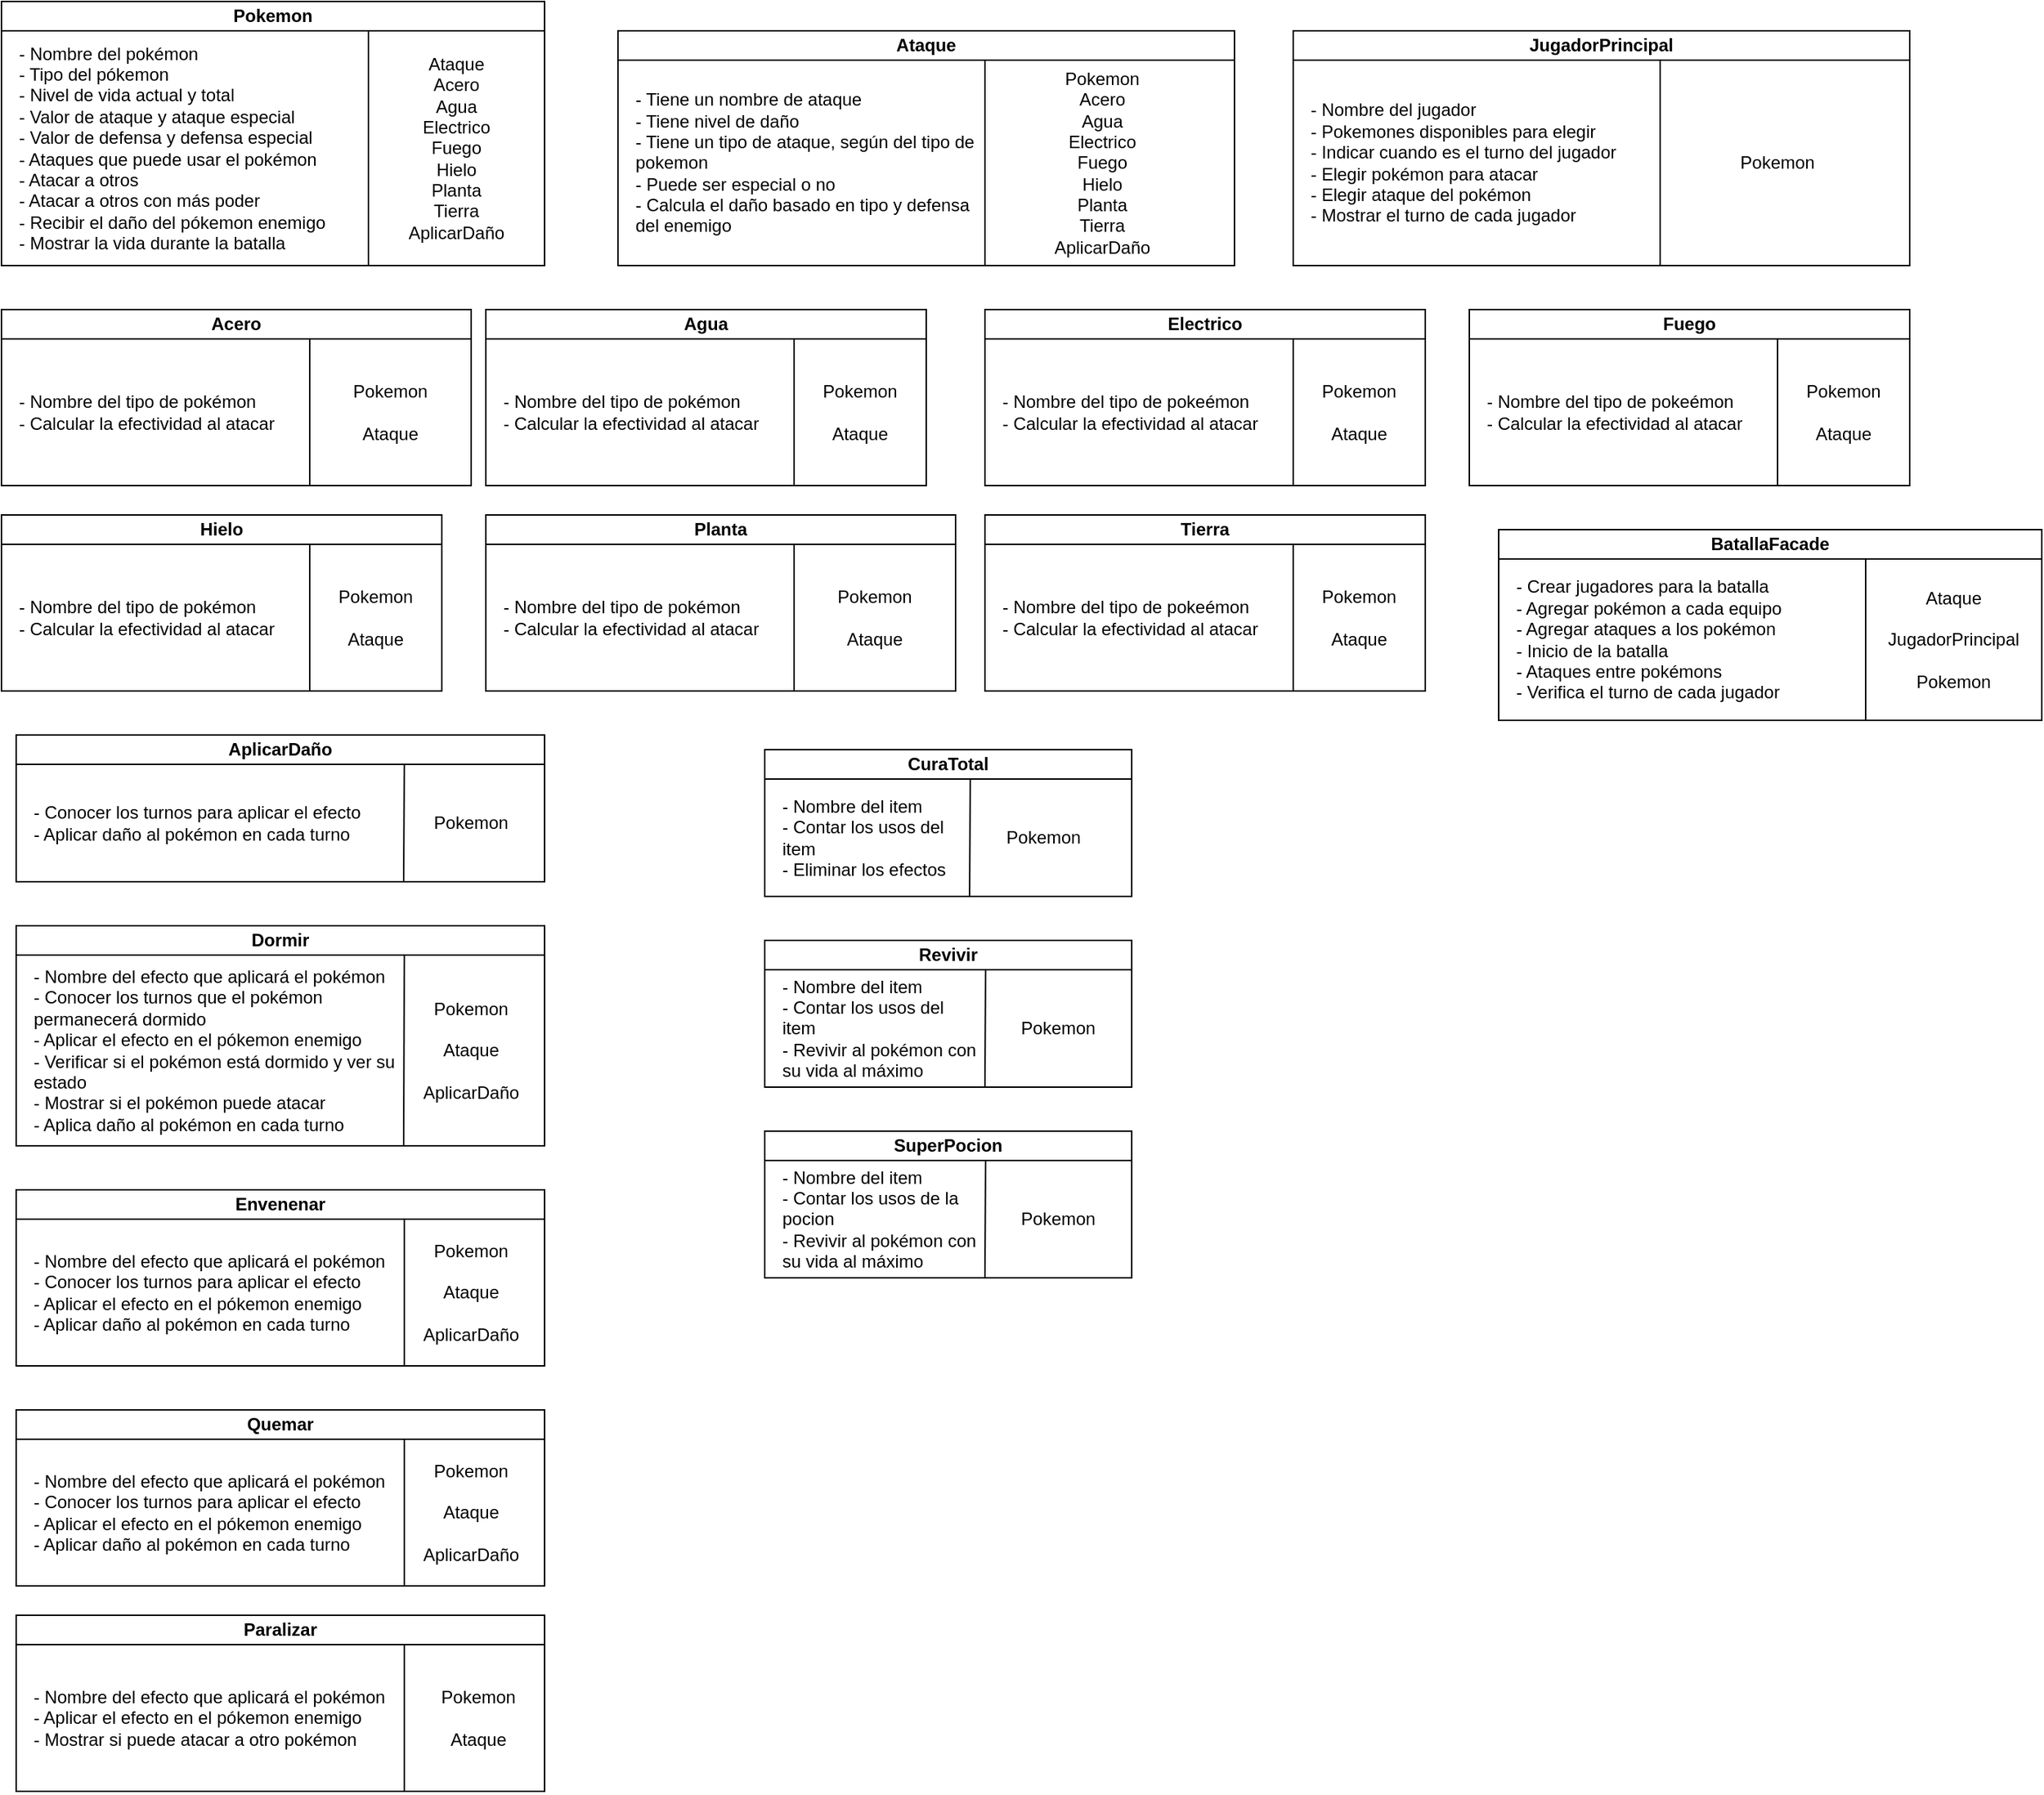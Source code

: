 <mxfile version="24.0.4" type="device">
  <diagram name="Página-1" id="uBa-ZxfVo51t8cMcVtil">
    <mxGraphModel dx="1720" dy="828" grid="1" gridSize="10" guides="1" tooltips="1" connect="1" arrows="1" fold="1" page="1" pageScale="1" pageWidth="827" pageHeight="1169" math="0" shadow="0">
      <root>
        <mxCell id="0" />
        <mxCell id="1" parent="0" />
        <mxCell id="x8lT5OQI2FOKMgvp1QR1-1" value="Ataque" style="swimlane;whiteSpace=wrap;html=1;startSize=20;" parent="1" vertex="1">
          <mxGeometry x="490" y="290" width="420" height="160" as="geometry" />
        </mxCell>
        <mxCell id="x8lT5OQI2FOKMgvp1QR1-2" value="- Tiene un nombre de ataque&lt;div&gt;- Tiene nivel de daño&lt;/div&gt;&lt;div&gt;- Tiene un tipo de ataque, según del tipo de pokemon&lt;/div&gt;&lt;div&gt;- Puede ser especial o no&lt;/div&gt;&lt;div&gt;- Calcula el daño basado en tipo y defensa del enemigo&lt;/div&gt;" style="text;html=1;align=left;verticalAlign=middle;whiteSpace=wrap;rounded=0;" parent="x8lT5OQI2FOKMgvp1QR1-1" vertex="1">
          <mxGeometry x="10" y="20" width="240" height="140" as="geometry" />
        </mxCell>
        <mxCell id="x8lT5OQI2FOKMgvp1QR1-3" value="" style="endArrow=none;html=1;rounded=0;exitX=1;exitY=1;exitDx=0;exitDy=0;" parent="x8lT5OQI2FOKMgvp1QR1-1" source="x8lT5OQI2FOKMgvp1QR1-2" edge="1">
          <mxGeometry width="50" height="50" relative="1" as="geometry">
            <mxPoint x="180" y="-140" as="sourcePoint" />
            <mxPoint x="250" y="20" as="targetPoint" />
          </mxGeometry>
        </mxCell>
        <mxCell id="x8lT5OQI2FOKMgvp1QR1-4" value="&lt;div&gt;&lt;span style=&quot;background-color: initial;&quot;&gt;Pokemon&lt;/span&gt;&lt;br&gt;&lt;/div&gt;&lt;div&gt;&lt;span style=&quot;background-color: initial;&quot;&gt;Acero&lt;/span&gt;&lt;/div&gt;&lt;div&gt;&lt;span style=&quot;background-color: initial;&quot;&gt;Agua&lt;/span&gt;&lt;/div&gt;&lt;div&gt;&lt;span style=&quot;background-color: initial;&quot;&gt;Electrico&lt;/span&gt;&lt;/div&gt;&lt;div&gt;&lt;span style=&quot;background-color: initial;&quot;&gt;Fuego&lt;/span&gt;&lt;/div&gt;&lt;div&gt;&lt;span style=&quot;background-color: initial;&quot;&gt;Hielo&lt;/span&gt;&lt;/div&gt;&lt;div&gt;&lt;span style=&quot;background-color: initial;&quot;&gt;Planta&lt;/span&gt;&lt;/div&gt;&lt;div&gt;&lt;span style=&quot;background-color: initial;&quot;&gt;Tierra&lt;/span&gt;&lt;/div&gt;&lt;div&gt;&lt;span style=&quot;background-color: initial;&quot;&gt;AplicarDaño&lt;/span&gt;&lt;/div&gt;" style="text;html=1;align=center;verticalAlign=middle;whiteSpace=wrap;rounded=0;" parent="x8lT5OQI2FOKMgvp1QR1-1" vertex="1">
          <mxGeometry x="300" y="75" width="60" height="30" as="geometry" />
        </mxCell>
        <mxCell id="n0_7weILmG-cv_jluciN-1" value="Pokemon" style="swimlane;whiteSpace=wrap;html=1;startSize=20;" parent="1" vertex="1">
          <mxGeometry x="70" y="270" width="370" height="180" as="geometry" />
        </mxCell>
        <mxCell id="n0_7weILmG-cv_jluciN-2" value="- Nombre del pokémon&lt;div&gt;&lt;div&gt;&lt;div&gt;- Tipo del pókemon&lt;/div&gt;&lt;div&gt;- Nivel de vida actual y total&lt;/div&gt;&lt;div&gt;- Valor de ataque y ataque especial&lt;/div&gt;&lt;/div&gt;&lt;div&gt;- Valor de defensa y defensa especial&lt;/div&gt;&lt;div&gt;- Ataques que puede usar el pokémon&lt;/div&gt;&lt;div&gt;- Atacar a otros&lt;/div&gt;&lt;div&gt;- Atacar a otros con más poder&lt;/div&gt;&lt;div&gt;- Recibir el daño del pókemon enemigo&lt;/div&gt;&lt;div&gt;- Mostrar la vida durante la batalla&lt;/div&gt;&lt;/div&gt;" style="text;html=1;align=left;verticalAlign=middle;whiteSpace=wrap;rounded=0;" parent="n0_7weILmG-cv_jluciN-1" vertex="1">
          <mxGeometry x="10" y="20" width="240" height="160" as="geometry" />
        </mxCell>
        <mxCell id="n0_7weILmG-cv_jluciN-3" value="" style="endArrow=none;html=1;rounded=0;exitX=1;exitY=1;exitDx=0;exitDy=0;" parent="n0_7weILmG-cv_jluciN-1" source="n0_7weILmG-cv_jluciN-2" edge="1">
          <mxGeometry width="50" height="50" relative="1" as="geometry">
            <mxPoint x="284" y="240" as="sourcePoint" />
            <mxPoint x="250" y="20" as="targetPoint" />
            <Array as="points">
              <mxPoint x="250" y="20" />
            </Array>
          </mxGeometry>
        </mxCell>
        <mxCell id="j6lhShgngt4Xnt18DybT-12" value="&lt;div&gt;Ataque&lt;/div&gt;&lt;div&gt;&lt;span style=&quot;background-color: initial;&quot;&gt;Acero&lt;/span&gt;&lt;/div&gt;&lt;div&gt;&lt;span style=&quot;background-color: initial;&quot;&gt;Agua&lt;/span&gt;&lt;/div&gt;&lt;div&gt;&lt;span style=&quot;background-color: initial;&quot;&gt;Electrico&lt;/span&gt;&lt;/div&gt;&lt;div&gt;&lt;span style=&quot;background-color: initial;&quot;&gt;Fuego&lt;/span&gt;&lt;/div&gt;&lt;div&gt;&lt;span style=&quot;background-color: initial;&quot;&gt;Hielo&lt;/span&gt;&lt;/div&gt;&lt;div&gt;&lt;span style=&quot;background-color: initial;&quot;&gt;Planta&lt;/span&gt;&lt;/div&gt;&lt;div&gt;&lt;span style=&quot;background-color: initial;&quot;&gt;Tierra&lt;/span&gt;&lt;/div&gt;&lt;div&gt;&lt;span style=&quot;background-color: initial;&quot;&gt;AplicarDaño&lt;/span&gt;&lt;/div&gt;" style="text;html=1;align=center;verticalAlign=middle;whiteSpace=wrap;rounded=0;" parent="n0_7weILmG-cv_jluciN-1" vertex="1">
          <mxGeometry x="280" y="85" width="60" height="30" as="geometry" />
        </mxCell>
        <mxCell id="n0_7weILmG-cv_jluciN-6" value="Acero" style="swimlane;whiteSpace=wrap;html=1;startSize=20;" parent="1" vertex="1">
          <mxGeometry x="70" y="480" width="320" height="120" as="geometry" />
        </mxCell>
        <mxCell id="n0_7weILmG-cv_jluciN-7" value="- Nombre del tipo de pokémon&lt;div&gt;&lt;div&gt;&lt;div&gt;- Calcular la efectividad al atacar&lt;/div&gt;&lt;/div&gt;&lt;/div&gt;" style="text;html=1;align=left;verticalAlign=middle;whiteSpace=wrap;rounded=0;" parent="n0_7weILmG-cv_jluciN-6" vertex="1">
          <mxGeometry x="10" y="20" width="200" height="100" as="geometry" />
        </mxCell>
        <mxCell id="n0_7weILmG-cv_jluciN-8" value="" style="endArrow=none;html=1;rounded=0;" parent="n0_7weILmG-cv_jluciN-6" edge="1">
          <mxGeometry width="50" height="50" relative="1" as="geometry">
            <mxPoint x="210" y="120" as="sourcePoint" />
            <mxPoint x="210" y="20" as="targetPoint" />
            <Array as="points">
              <mxPoint x="210" y="20" />
            </Array>
          </mxGeometry>
        </mxCell>
        <mxCell id="j6lhShgngt4Xnt18DybT-11" value="&lt;div&gt;&lt;div&gt;&lt;div&gt;Pokemon&lt;/div&gt;&lt;div&gt;&lt;br&gt;&lt;/div&gt;&lt;div&gt;Ataque&lt;/div&gt;&lt;/div&gt;&lt;/div&gt;" style="text;html=1;align=center;verticalAlign=middle;whiteSpace=wrap;rounded=0;" parent="n0_7weILmG-cv_jluciN-6" vertex="1">
          <mxGeometry x="220" y="45" width="90" height="50" as="geometry" />
        </mxCell>
        <mxCell id="n0_7weILmG-cv_jluciN-14" value="Electrico" style="swimlane;whiteSpace=wrap;html=1;startSize=20;" parent="1" vertex="1">
          <mxGeometry x="740" y="480" width="300" height="120" as="geometry" />
        </mxCell>
        <mxCell id="n0_7weILmG-cv_jluciN-15" value="- Nombre del tipo de pokeémon&lt;div&gt;&lt;div&gt;&lt;div&gt;- Calcular la efectividad al atacar&lt;/div&gt;&lt;/div&gt;&lt;/div&gt;" style="text;html=1;align=left;verticalAlign=middle;whiteSpace=wrap;rounded=0;" parent="n0_7weILmG-cv_jluciN-14" vertex="1">
          <mxGeometry x="10" y="20" width="200" height="100" as="geometry" />
        </mxCell>
        <mxCell id="n0_7weILmG-cv_jluciN-16" value="" style="endArrow=none;html=1;rounded=0;" parent="n0_7weILmG-cv_jluciN-14" edge="1">
          <mxGeometry width="50" height="50" relative="1" as="geometry">
            <mxPoint x="210" y="120" as="sourcePoint" />
            <mxPoint x="210" y="20" as="targetPoint" />
            <Array as="points">
              <mxPoint x="210" y="20" />
            </Array>
          </mxGeometry>
        </mxCell>
        <mxCell id="j6lhShgngt4Xnt18DybT-6" value="&lt;div&gt;&lt;div&gt;&lt;div&gt;Pokemon&lt;/div&gt;&lt;div&gt;&lt;br&gt;&lt;/div&gt;&lt;div&gt;Ataque&lt;/div&gt;&lt;/div&gt;&lt;/div&gt;" style="text;html=1;align=center;verticalAlign=middle;whiteSpace=wrap;rounded=0;" parent="n0_7weILmG-cv_jluciN-14" vertex="1">
          <mxGeometry x="210" y="45" width="90" height="50" as="geometry" />
        </mxCell>
        <mxCell id="n0_7weILmG-cv_jluciN-18" value="Agua" style="swimlane;whiteSpace=wrap;html=1;startSize=20;" parent="1" vertex="1">
          <mxGeometry x="400" y="480" width="300" height="120" as="geometry" />
        </mxCell>
        <mxCell id="n0_7weILmG-cv_jluciN-19" value="- Nombre del tipo de pokémon&lt;div&gt;&lt;div&gt;&lt;div&gt;- Calcular la efectividad al atacar&lt;/div&gt;&lt;/div&gt;&lt;/div&gt;" style="text;html=1;align=left;verticalAlign=middle;whiteSpace=wrap;rounded=0;" parent="n0_7weILmG-cv_jluciN-18" vertex="1">
          <mxGeometry x="10" y="20" width="200" height="100" as="geometry" />
        </mxCell>
        <mxCell id="n0_7weILmG-cv_jluciN-20" value="" style="endArrow=none;html=1;rounded=0;" parent="n0_7weILmG-cv_jluciN-18" edge="1">
          <mxGeometry width="50" height="50" relative="1" as="geometry">
            <mxPoint x="210" y="120" as="sourcePoint" />
            <mxPoint x="210" y="20" as="targetPoint" />
            <Array as="points">
              <mxPoint x="210" y="20" />
            </Array>
          </mxGeometry>
        </mxCell>
        <mxCell id="j6lhShgngt4Xnt18DybT-5" value="&lt;div&gt;&lt;div&gt;&lt;div&gt;Pokemon&lt;/div&gt;&lt;div&gt;&lt;br&gt;&lt;/div&gt;&lt;div&gt;Ataque&lt;/div&gt;&lt;/div&gt;&lt;/div&gt;" style="text;html=1;align=center;verticalAlign=middle;whiteSpace=wrap;rounded=0;" parent="n0_7weILmG-cv_jluciN-18" vertex="1">
          <mxGeometry x="210" y="45" width="90" height="50" as="geometry" />
        </mxCell>
        <mxCell id="n0_7weILmG-cv_jluciN-22" value="Fuego" style="swimlane;whiteSpace=wrap;html=1;startSize=20;" parent="1" vertex="1">
          <mxGeometry x="1070" y="480" width="300" height="120" as="geometry" />
        </mxCell>
        <mxCell id="n0_7weILmG-cv_jluciN-23" value="- Nombre del tipo de pokeémon&lt;div&gt;&lt;div&gt;&lt;div&gt;- Calcular la efectividad al atacar&lt;/div&gt;&lt;/div&gt;&lt;/div&gt;" style="text;html=1;align=left;verticalAlign=middle;whiteSpace=wrap;rounded=0;" parent="n0_7weILmG-cv_jluciN-22" vertex="1">
          <mxGeometry x="10" y="20" width="200" height="100" as="geometry" />
        </mxCell>
        <mxCell id="n0_7weILmG-cv_jluciN-24" value="" style="endArrow=none;html=1;rounded=0;" parent="n0_7weILmG-cv_jluciN-22" edge="1">
          <mxGeometry width="50" height="50" relative="1" as="geometry">
            <mxPoint x="210" y="120" as="sourcePoint" />
            <mxPoint x="210" y="20" as="targetPoint" />
            <Array as="points">
              <mxPoint x="210" y="20" />
            </Array>
          </mxGeometry>
        </mxCell>
        <mxCell id="j6lhShgngt4Xnt18DybT-7" value="&lt;div&gt;&lt;div&gt;&lt;div&gt;Pokemon&lt;/div&gt;&lt;div&gt;&lt;br&gt;&lt;/div&gt;&lt;div&gt;Ataque&lt;/div&gt;&lt;/div&gt;&lt;/div&gt;" style="text;html=1;align=center;verticalAlign=middle;whiteSpace=wrap;rounded=0;" parent="n0_7weILmG-cv_jluciN-22" vertex="1">
          <mxGeometry x="210" y="45" width="90" height="50" as="geometry" />
        </mxCell>
        <mxCell id="n0_7weILmG-cv_jluciN-26" value="Hielo&lt;span style=&quot;color: rgba(0, 0, 0, 0); font-family: monospace; font-size: 0px; font-weight: 400; text-align: start; text-wrap: nowrap;&quot;&gt;%3CmxGraphModel%3E%3Croot%3E%3CmxCell%20id%3D%220%22%2F%3E%3CmxCell%20id%3D%221%22%20parent%3D%220%22%2F%3E%3CmxCell%20id%3D%222%22%20value%3D%22Agua%22%20style%3D%22swimlane%3BwhiteSpace%3Dwrap%3Bhtml%3D1%3BstartSize%3D20%3B%22%20vertex%3D%221%22%20parent%3D%221%22%3E%3CmxGeometry%20x%3D%2270%22%20y%3D%22630%22%20width%3D%22300%22%20height%3D%22120%22%20as%3D%22geometry%22%2F%3E%3C%2FmxCell%3E%3CmxCell%20id%3D%223%22%20value%3D%22-%20Nombre%20del%20tipo%20de%20poke%C3%A9mon%26lt%3Bdiv%26gt%3B%26lt%3Bdiv%26gt%3B%26lt%3Bdiv%26gt%3B-%20Calcular%20la%20efectividad%20al%20atacar%26lt%3B%2Fdiv%26gt%3B%26lt%3B%2Fdiv%26gt%3B%26lt%3B%2Fdiv%26gt%3B%22%20style%3D%22text%3Bhtml%3D1%3Balign%3Dleft%3BverticalAlign%3Dmiddle%3BwhiteSpace%3Dwrap%3Brounded%3D0%3B%22%20vertex%3D%221%22%20parent%3D%222%22%3E%3CmxGeometry%20x%3D%2210%22%20y%3D%2220%22%20width%3D%22200%22%20height%3D%22100%22%20as%3D%22geometry%22%2F%3E%3C%2FmxCell%3E%3CmxCell%20id%3D%224%22%20value%3D%22%22%20style%3D%22endArrow%3Dnone%3Bhtml%3D1%3Brounded%3D0%3B%22%20edge%3D%221%22%20parent%3D%222%22%3E%3CmxGeometry%20width%3D%2250%22%20height%3D%2250%22%20relative%3D%221%22%20as%3D%22geometry%22%3E%3CmxPoint%20x%3D%22210%22%20y%3D%22120%22%20as%3D%22sourcePoint%22%2F%3E%3CmxPoint%20x%3D%22210%22%20y%3D%2220%22%20as%3D%22targetPoint%22%2F%3E%3CArray%20as%3D%22points%22%3E%3CmxPoint%20x%3D%22210%22%20y%3D%2220%22%2F%3E%3C%2FArray%3E%3C%2FmxGeometry%3E%3C%2FmxCell%3E%3CmxCell%20id%3D%225%22%20value%3D%22IPokemon%26lt%3Bdiv%26gt%3B%26lt%3Bbr%26gt%3B%26lt%3B%2Fdiv%26gt%3B%26lt%3Bdiv%26gt%3BITipo%26lt%3B%2Fdiv%26gt%3B%26lt%3Bdiv%26gt%3B%26lt%3Bbr%26gt%3B%26lt%3B%2Fdiv%26gt%3B%26lt%3Bdiv%26gt%3BIJugador%26lt%3Bbr%26gt%3B%26lt%3Bdiv%26gt%3B%26lt%3Bbr%26gt%3B%26lt%3Bdiv%26gt%3BAtaque%26lt%3B%2Fdiv%26gt%3B%26lt%3B%2Fdiv%26gt%3B%26lt%3B%2Fdiv%26gt%3B%22%20style%3D%22text%3Bhtml%3D1%3Balign%3Dcenter%3BverticalAlign%3Dmiddle%3BwhiteSpace%3Dwrap%3Brounded%3D0%3B%22%20vertex%3D%221%22%20parent%3D%222%22%3E%3CmxGeometry%20x%3D%22200%22%20y%3D%2267.5%22%20width%3D%22120%22%20height%3D%225%22%20as%3D%22geometry%22%2F%3E%3C%2FmxCell%3E%3C%2Froot%3E%3C%2FmxGraphModel%3E&lt;/span&gt;" style="swimlane;whiteSpace=wrap;html=1;startSize=20;" parent="1" vertex="1">
          <mxGeometry x="70" y="620" width="300" height="120" as="geometry" />
        </mxCell>
        <mxCell id="n0_7weILmG-cv_jluciN-27" value="- Nombre del tipo de pokémon&lt;div&gt;&lt;div&gt;&lt;div&gt;- Calcular la efectividad al atacar&lt;/div&gt;&lt;/div&gt;&lt;/div&gt;" style="text;html=1;align=left;verticalAlign=middle;whiteSpace=wrap;rounded=0;" parent="n0_7weILmG-cv_jluciN-26" vertex="1">
          <mxGeometry x="10" y="20" width="200" height="100" as="geometry" />
        </mxCell>
        <mxCell id="n0_7weILmG-cv_jluciN-28" value="" style="endArrow=none;html=1;rounded=0;" parent="n0_7weILmG-cv_jluciN-26" edge="1">
          <mxGeometry width="50" height="50" relative="1" as="geometry">
            <mxPoint x="210" y="120" as="sourcePoint" />
            <mxPoint x="210" y="20" as="targetPoint" />
            <Array as="points">
              <mxPoint x="210" y="20" />
            </Array>
          </mxGeometry>
        </mxCell>
        <mxCell id="j6lhShgngt4Xnt18DybT-10" value="&lt;div&gt;&lt;div&gt;&lt;div&gt;Pokemon&lt;/div&gt;&lt;div&gt;&lt;br&gt;&lt;/div&gt;&lt;div&gt;Ataque&lt;/div&gt;&lt;/div&gt;&lt;/div&gt;" style="text;html=1;align=center;verticalAlign=middle;whiteSpace=wrap;rounded=0;" parent="n0_7weILmG-cv_jluciN-26" vertex="1">
          <mxGeometry x="210" y="45" width="90" height="50" as="geometry" />
        </mxCell>
        <mxCell id="n0_7weILmG-cv_jluciN-35" value="Tierra" style="swimlane;whiteSpace=wrap;html=1;startSize=20;" parent="1" vertex="1">
          <mxGeometry x="740" y="620" width="300" height="120" as="geometry" />
        </mxCell>
        <mxCell id="n0_7weILmG-cv_jluciN-36" value="- Nombre del tipo de pokeémon&lt;div&gt;&lt;div&gt;&lt;div&gt;- Calcular la efectividad al atacar&lt;/div&gt;&lt;/div&gt;&lt;/div&gt;" style="text;html=1;align=left;verticalAlign=middle;whiteSpace=wrap;rounded=0;" parent="n0_7weILmG-cv_jluciN-35" vertex="1">
          <mxGeometry x="10" y="20" width="200" height="100" as="geometry" />
        </mxCell>
        <mxCell id="n0_7weILmG-cv_jluciN-37" value="" style="endArrow=none;html=1;rounded=0;" parent="n0_7weILmG-cv_jluciN-35" edge="1">
          <mxGeometry width="50" height="50" relative="1" as="geometry">
            <mxPoint x="210" y="120" as="sourcePoint" />
            <mxPoint x="210" y="20" as="targetPoint" />
            <Array as="points">
              <mxPoint x="210" y="20" />
            </Array>
          </mxGeometry>
        </mxCell>
        <mxCell id="j6lhShgngt4Xnt18DybT-8" value="&lt;div&gt;&lt;div&gt;&lt;div&gt;Pokemon&lt;/div&gt;&lt;div&gt;&lt;br&gt;&lt;/div&gt;&lt;div&gt;Ataque&lt;/div&gt;&lt;/div&gt;&lt;/div&gt;" style="text;html=1;align=center;verticalAlign=middle;whiteSpace=wrap;rounded=0;" parent="n0_7weILmG-cv_jluciN-35" vertex="1">
          <mxGeometry x="210" y="45" width="90" height="50" as="geometry" />
        </mxCell>
        <mxCell id="n0_7weILmG-cv_jluciN-39" value="Planta" style="swimlane;whiteSpace=wrap;html=1;startSize=20;" parent="1" vertex="1">
          <mxGeometry x="400" y="620" width="320" height="120" as="geometry" />
        </mxCell>
        <mxCell id="n0_7weILmG-cv_jluciN-40" value="- Nombre del tipo de pokémon&lt;div&gt;&lt;div&gt;&lt;div&gt;- Calcular la efectividad al atacar&lt;/div&gt;&lt;/div&gt;&lt;/div&gt;" style="text;html=1;align=left;verticalAlign=middle;whiteSpace=wrap;rounded=0;" parent="n0_7weILmG-cv_jluciN-39" vertex="1">
          <mxGeometry x="10" y="20" width="200" height="100" as="geometry" />
        </mxCell>
        <mxCell id="n0_7weILmG-cv_jluciN-41" value="" style="endArrow=none;html=1;rounded=0;" parent="n0_7weILmG-cv_jluciN-39" edge="1">
          <mxGeometry width="50" height="50" relative="1" as="geometry">
            <mxPoint x="210" y="120" as="sourcePoint" />
            <mxPoint x="210" y="20" as="targetPoint" />
            <Array as="points">
              <mxPoint x="210" y="20" />
            </Array>
          </mxGeometry>
        </mxCell>
        <mxCell id="j6lhShgngt4Xnt18DybT-9" value="&lt;div&gt;&lt;div&gt;&lt;div&gt;Pokemon&lt;/div&gt;&lt;div&gt;&lt;br&gt;&lt;/div&gt;&lt;div&gt;Ataque&lt;/div&gt;&lt;/div&gt;&lt;/div&gt;" style="text;html=1;align=center;verticalAlign=middle;whiteSpace=wrap;rounded=0;" parent="n0_7weILmG-cv_jluciN-39" vertex="1">
          <mxGeometry x="220" y="45" width="90" height="50" as="geometry" />
        </mxCell>
        <mxCell id="n0_7weILmG-cv_jluciN-44" value="JugadorPrincipal" style="swimlane;whiteSpace=wrap;html=1;startSize=20;" parent="1" vertex="1">
          <mxGeometry x="950" y="290" width="420" height="160" as="geometry" />
        </mxCell>
        <mxCell id="n0_7weILmG-cv_jluciN-45" value="&lt;div&gt;- Nombre del jugador&lt;/div&gt;&lt;div&gt;- Pokemones disponibles para elegir&lt;/div&gt;&lt;div&gt;&lt;span style=&quot;background-color: initial;&quot;&gt;- Indicar cuando es el turno del jugador&lt;/span&gt;&lt;/div&gt;&lt;div&gt;&lt;div&gt;&lt;span style=&quot;background-color: initial;&quot;&gt;- Elegir pokémon para atacar&lt;/span&gt;&lt;br&gt;&lt;/div&gt;&lt;div&gt;- Elegir ataque del pokémon&amp;nbsp;&lt;/div&gt;&lt;div&gt;- Mostrar el turno de cada jugador&lt;/div&gt;&lt;/div&gt;" style="text;html=1;align=left;verticalAlign=middle;whiteSpace=wrap;rounded=0;" parent="n0_7weILmG-cv_jluciN-44" vertex="1">
          <mxGeometry x="10" y="20" width="240" height="140" as="geometry" />
        </mxCell>
        <mxCell id="n0_7weILmG-cv_jluciN-46" value="" style="endArrow=none;html=1;rounded=0;exitX=1;exitY=1;exitDx=0;exitDy=0;" parent="n0_7weILmG-cv_jluciN-44" source="n0_7weILmG-cv_jluciN-45" edge="1">
          <mxGeometry width="50" height="50" relative="1" as="geometry">
            <mxPoint x="180" y="-140" as="sourcePoint" />
            <mxPoint x="250" y="20" as="targetPoint" />
          </mxGeometry>
        </mxCell>
        <mxCell id="j6lhShgngt4Xnt18DybT-3" value="&lt;div&gt;&lt;span style=&quot;background-color: initial;&quot;&gt;Pokemon&lt;/span&gt;&lt;/div&gt;" style="text;html=1;align=center;verticalAlign=middle;whiteSpace=wrap;rounded=0;" parent="n0_7weILmG-cv_jluciN-44" vertex="1">
          <mxGeometry x="300" y="75" width="60" height="30" as="geometry" />
        </mxCell>
        <mxCell id="E_jvluzYn_0J_q_-xFMG-1" value="BatallaFacade" style="swimlane;whiteSpace=wrap;html=1;startSize=20;" parent="1" vertex="1">
          <mxGeometry x="1090" y="630" width="370" height="130" as="geometry" />
        </mxCell>
        <mxCell id="E_jvluzYn_0J_q_-xFMG-2" value="- Crear jugadores para la batalla&lt;div&gt;&lt;div&gt;&lt;div&gt;- Agregar pokémon a cada equipo&amp;nbsp;&lt;/div&gt;&lt;div&gt;- Agregar ataques a los pokémon&lt;/div&gt;&lt;div&gt;- Inicio de la batalla&lt;/div&gt;&lt;/div&gt;&lt;div&gt;- Ataques entre pokémons&lt;/div&gt;&lt;div&gt;- Verifica el turno de cada jugador&lt;/div&gt;&lt;/div&gt;" style="text;html=1;align=left;verticalAlign=middle;whiteSpace=wrap;rounded=0;" parent="E_jvluzYn_0J_q_-xFMG-1" vertex="1">
          <mxGeometry x="10" y="20" width="240" height="110" as="geometry" />
        </mxCell>
        <mxCell id="E_jvluzYn_0J_q_-xFMG-3" value="" style="endArrow=none;html=1;rounded=0;exitX=1;exitY=1;exitDx=0;exitDy=0;" parent="E_jvluzYn_0J_q_-xFMG-1" source="E_jvluzYn_0J_q_-xFMG-2" edge="1">
          <mxGeometry width="50" height="50" relative="1" as="geometry">
            <mxPoint x="284" y="240" as="sourcePoint" />
            <mxPoint x="250" y="20" as="targetPoint" />
            <Array as="points">
              <mxPoint x="250" y="20" />
            </Array>
          </mxGeometry>
        </mxCell>
        <mxCell id="E_jvluzYn_0J_q_-xFMG-4" value="&lt;div&gt;Ataque&lt;/div&gt;&lt;div&gt;&lt;br&gt;&lt;/div&gt;&lt;div&gt;JugadorPrincipal&lt;/div&gt;&lt;div&gt;&lt;br&gt;&lt;/div&gt;&lt;div&gt;Pokemon&lt;/div&gt;" style="text;html=1;align=center;verticalAlign=middle;whiteSpace=wrap;rounded=0;" parent="E_jvluzYn_0J_q_-xFMG-1" vertex="1">
          <mxGeometry x="260" y="20" width="100" height="110" as="geometry" />
        </mxCell>
        <mxCell id="T5huuQSPZkUP2w1Iy_LB-1" value="Dormir" style="swimlane;whiteSpace=wrap;html=1;startSize=20;" parent="1" vertex="1">
          <mxGeometry x="80" y="900" width="360" height="150" as="geometry" />
        </mxCell>
        <mxCell id="T5huuQSPZkUP2w1Iy_LB-2" value="- Nombre del efecto que aplicará el pokémon&lt;div&gt;&lt;div&gt;&lt;div&gt;- &lt;span style=&quot;background-color: initial;&quot;&gt;Conocer los turnos que el pokémon permanecerá dormido&lt;/span&gt;&lt;/div&gt;&lt;/div&gt;&lt;/div&gt;&lt;div&gt;- Aplicar el efecto en el pókemon enemigo&lt;/div&gt;&lt;div&gt;- Verificar si el pokémon está dormido y ver su estado&lt;/div&gt;&lt;div&gt;- Mostrar si el pokémon puede atacar&lt;/div&gt;&lt;div&gt;- Aplica daño al pokémon en cada turno&lt;/div&gt;" style="text;html=1;align=left;verticalAlign=middle;whiteSpace=wrap;rounded=0;" parent="T5huuQSPZkUP2w1Iy_LB-1" vertex="1">
          <mxGeometry x="10" y="30" width="250" height="110" as="geometry" />
        </mxCell>
        <mxCell id="T5huuQSPZkUP2w1Iy_LB-3" value="" style="endArrow=none;html=1;rounded=0;" parent="T5huuQSPZkUP2w1Iy_LB-1" edge="1">
          <mxGeometry width="50" height="50" relative="1" as="geometry">
            <mxPoint x="264" y="150" as="sourcePoint" />
            <mxPoint x="264.44" y="20" as="targetPoint" />
            <Array as="points">
              <mxPoint x="264.44" y="20" />
            </Array>
          </mxGeometry>
        </mxCell>
        <mxCell id="T5huuQSPZkUP2w1Iy_LB-29" value="&lt;div&gt;&lt;div&gt;&lt;div&gt;Pokemon&lt;/div&gt;&lt;div&gt;&lt;br&gt;&lt;/div&gt;&lt;div&gt;Ataque&lt;/div&gt;&lt;/div&gt;&lt;/div&gt;&lt;div&gt;&lt;br&gt;&lt;/div&gt;&lt;div&gt;AplicarDaño&lt;/div&gt;" style="text;html=1;align=center;verticalAlign=middle;whiteSpace=wrap;rounded=0;" parent="T5huuQSPZkUP2w1Iy_LB-1" vertex="1">
          <mxGeometry x="260" y="60" width="100" height="50" as="geometry" />
        </mxCell>
        <mxCell id="T5huuQSPZkUP2w1Iy_LB-5" value="Envenenar" style="swimlane;whiteSpace=wrap;html=1;startSize=20;" parent="1" vertex="1">
          <mxGeometry x="80" y="1080" width="360" height="120" as="geometry" />
        </mxCell>
        <mxCell id="T5huuQSPZkUP2w1Iy_LB-6" value="- Nombre del efecto que aplicará el pokémon&lt;div&gt;&lt;div&gt;&lt;div&gt;- Conocer los turnos para aplicar el efecto&lt;/div&gt;&lt;/div&gt;&lt;/div&gt;&lt;div&gt;- Aplicar el efecto en el pókemon enemigo&lt;/div&gt;&lt;div&gt;- Aplicar daño al pokémon en cada turno&lt;/div&gt;" style="text;html=1;align=left;verticalAlign=middle;whiteSpace=wrap;rounded=0;" parent="T5huuQSPZkUP2w1Iy_LB-5" vertex="1">
          <mxGeometry x="10" y="20" width="260" height="100" as="geometry" />
        </mxCell>
        <mxCell id="T5huuQSPZkUP2w1Iy_LB-7" value="" style="endArrow=none;html=1;rounded=0;" parent="T5huuQSPZkUP2w1Iy_LB-5" edge="1">
          <mxGeometry width="50" height="50" relative="1" as="geometry">
            <mxPoint x="264.44" y="120" as="sourcePoint" />
            <mxPoint x="264.44" y="20" as="targetPoint" />
            <Array as="points">
              <mxPoint x="264.44" y="20" />
            </Array>
          </mxGeometry>
        </mxCell>
        <mxCell id="T5huuQSPZkUP2w1Iy_LB-28" value="&lt;div&gt;&lt;div&gt;&lt;div&gt;Pokemon&lt;/div&gt;&lt;div&gt;&lt;br&gt;&lt;/div&gt;&lt;div&gt;Ataque&lt;/div&gt;&lt;/div&gt;&lt;/div&gt;&lt;div&gt;&lt;br&gt;&lt;/div&gt;&lt;div&gt;AplicarDaño&lt;/div&gt;" style="text;html=1;align=center;verticalAlign=middle;whiteSpace=wrap;rounded=0;" parent="T5huuQSPZkUP2w1Iy_LB-5" vertex="1">
          <mxGeometry x="260" y="45" width="100" height="50" as="geometry" />
        </mxCell>
        <mxCell id="T5huuQSPZkUP2w1Iy_LB-9" value="Quemar" style="swimlane;whiteSpace=wrap;html=1;startSize=20;" parent="1" vertex="1">
          <mxGeometry x="80" y="1230" width="360" height="120" as="geometry" />
        </mxCell>
        <mxCell id="T5huuQSPZkUP2w1Iy_LB-10" value="- Nombre del efecto que aplicará el pokémon&lt;div&gt;&lt;div&gt;&lt;div&gt;- Conocer los turnos para aplicar el efecto&lt;/div&gt;&lt;/div&gt;&lt;/div&gt;&lt;div&gt;- Aplicar el efecto en el pókemon enemigo&lt;/div&gt;&lt;div&gt;- Aplicar daño al pokémon en cada turno&lt;/div&gt;" style="text;html=1;align=left;verticalAlign=middle;whiteSpace=wrap;rounded=0;" parent="T5huuQSPZkUP2w1Iy_LB-9" vertex="1">
          <mxGeometry x="10" y="20" width="260" height="100" as="geometry" />
        </mxCell>
        <mxCell id="T5huuQSPZkUP2w1Iy_LB-11" value="" style="endArrow=none;html=1;rounded=0;" parent="T5huuQSPZkUP2w1Iy_LB-9" edge="1">
          <mxGeometry width="50" height="50" relative="1" as="geometry">
            <mxPoint x="264.44" y="120" as="sourcePoint" />
            <mxPoint x="264.44" y="20" as="targetPoint" />
            <Array as="points">
              <mxPoint x="264.44" y="20" />
            </Array>
          </mxGeometry>
        </mxCell>
        <mxCell id="T5huuQSPZkUP2w1Iy_LB-27" value="&lt;div&gt;&lt;div&gt;&lt;div&gt;Pokemon&lt;/div&gt;&lt;div&gt;&lt;br&gt;&lt;/div&gt;&lt;div&gt;Ataque&lt;/div&gt;&lt;/div&gt;&lt;/div&gt;&lt;div&gt;&lt;br&gt;&lt;/div&gt;&lt;div&gt;AplicarDaño&lt;/div&gt;" style="text;html=1;align=center;verticalAlign=middle;whiteSpace=wrap;rounded=0;" parent="T5huuQSPZkUP2w1Iy_LB-9" vertex="1">
          <mxGeometry x="260" y="45" width="100" height="50" as="geometry" />
        </mxCell>
        <mxCell id="T5huuQSPZkUP2w1Iy_LB-13" value="Paralizar" style="swimlane;whiteSpace=wrap;html=1;startSize=20;" parent="1" vertex="1">
          <mxGeometry x="80" y="1370" width="360" height="120" as="geometry" />
        </mxCell>
        <mxCell id="T5huuQSPZkUP2w1Iy_LB-14" value="- Nombre del efecto que aplicará el pokémon&lt;div&gt;- Aplicar el efecto en el pókemon enemigo&lt;/div&gt;&lt;div&gt;- Mostrar si puede atacar a otro pokémon&lt;/div&gt;" style="text;html=1;align=left;verticalAlign=middle;whiteSpace=wrap;rounded=0;" parent="T5huuQSPZkUP2w1Iy_LB-13" vertex="1">
          <mxGeometry x="10" y="20" width="260" height="100" as="geometry" />
        </mxCell>
        <mxCell id="T5huuQSPZkUP2w1Iy_LB-15" value="" style="endArrow=none;html=1;rounded=0;" parent="T5huuQSPZkUP2w1Iy_LB-13" edge="1">
          <mxGeometry width="50" height="50" relative="1" as="geometry">
            <mxPoint x="264.44" y="120" as="sourcePoint" />
            <mxPoint x="264.44" y="20" as="targetPoint" />
            <Array as="points">
              <mxPoint x="264.44" y="20" />
            </Array>
          </mxGeometry>
        </mxCell>
        <mxCell id="T5huuQSPZkUP2w1Iy_LB-26" value="&lt;div&gt;&lt;div&gt;&lt;div&gt;Pokemon&lt;/div&gt;&lt;div&gt;&lt;br&gt;&lt;/div&gt;&lt;div&gt;Ataque&lt;/div&gt;&lt;/div&gt;&lt;/div&gt;" style="text;html=1;align=center;verticalAlign=middle;whiteSpace=wrap;rounded=0;" parent="T5huuQSPZkUP2w1Iy_LB-13" vertex="1">
          <mxGeometry x="270" y="45" width="90" height="50" as="geometry" />
        </mxCell>
        <mxCell id="T5huuQSPZkUP2w1Iy_LB-17" value="AplicarDaño" style="swimlane;whiteSpace=wrap;html=1;startSize=20;" parent="1" vertex="1">
          <mxGeometry x="80" y="770" width="360" height="100" as="geometry" />
        </mxCell>
        <mxCell id="T5huuQSPZkUP2w1Iy_LB-18" value="&lt;span style=&quot;background-color: initial;&quot;&gt;- Conocer los turnos para aplicar el efecto&lt;/span&gt;&lt;div&gt;- Aplicar daño al pokémon en cada turno&lt;/div&gt;" style="text;html=1;align=left;verticalAlign=middle;whiteSpace=wrap;rounded=0;" parent="T5huuQSPZkUP2w1Iy_LB-17" vertex="1">
          <mxGeometry x="10" y="20" width="260" height="80" as="geometry" />
        </mxCell>
        <mxCell id="T5huuQSPZkUP2w1Iy_LB-19" value="" style="endArrow=none;html=1;rounded=0;" parent="T5huuQSPZkUP2w1Iy_LB-17" edge="1">
          <mxGeometry width="50" height="50" relative="1" as="geometry">
            <mxPoint x="264" y="100" as="sourcePoint" />
            <mxPoint x="264.44" y="20" as="targetPoint" />
            <Array as="points">
              <mxPoint x="264.44" y="20" />
            </Array>
          </mxGeometry>
        </mxCell>
        <mxCell id="T5huuQSPZkUP2w1Iy_LB-20" value="&lt;div&gt;Pokemon&lt;/div&gt;" style="text;html=1;align=center;verticalAlign=middle;whiteSpace=wrap;rounded=0;" parent="T5huuQSPZkUP2w1Iy_LB-17" vertex="1">
          <mxGeometry x="260" y="35" width="100" height="50" as="geometry" />
        </mxCell>
        <mxCell id="T5huuQSPZkUP2w1Iy_LB-31" value="CuraTotal" style="swimlane;whiteSpace=wrap;html=1;startSize=20;" parent="1" vertex="1">
          <mxGeometry x="590" y="780" width="250" height="100" as="geometry" />
        </mxCell>
        <mxCell id="T5huuQSPZkUP2w1Iy_LB-32" value="&lt;span style=&quot;background-color: initial;&quot;&gt;- Nombre del item&lt;/span&gt;&lt;div&gt;- Contar los usos del item&lt;br&gt;&lt;div&gt;&lt;span style=&quot;background-color: initial;&quot;&gt;- Eliminar los efectos&lt;/span&gt;&lt;/div&gt;&lt;/div&gt;" style="text;html=1;align=left;verticalAlign=middle;whiteSpace=wrap;rounded=0;" parent="T5huuQSPZkUP2w1Iy_LB-31" vertex="1">
          <mxGeometry x="10" y="20" width="130" height="80" as="geometry" />
        </mxCell>
        <mxCell id="T5huuQSPZkUP2w1Iy_LB-33" value="" style="endArrow=none;html=1;rounded=0;" parent="T5huuQSPZkUP2w1Iy_LB-31" edge="1">
          <mxGeometry width="50" height="50" relative="1" as="geometry">
            <mxPoint x="139.55" y="100" as="sourcePoint" />
            <mxPoint x="139.99" y="20" as="targetPoint" />
            <Array as="points">
              <mxPoint x="139.99" y="20" />
            </Array>
          </mxGeometry>
        </mxCell>
        <mxCell id="T5huuQSPZkUP2w1Iy_LB-34" value="&lt;div&gt;Pokemon&lt;/div&gt;" style="text;html=1;align=center;verticalAlign=middle;whiteSpace=wrap;rounded=0;" parent="T5huuQSPZkUP2w1Iy_LB-31" vertex="1">
          <mxGeometry x="140" y="35" width="100" height="50" as="geometry" />
        </mxCell>
        <mxCell id="T5huuQSPZkUP2w1Iy_LB-35" value="Revivir" style="swimlane;whiteSpace=wrap;html=1;startSize=20;" parent="1" vertex="1">
          <mxGeometry x="590" y="910" width="250" height="100" as="geometry" />
        </mxCell>
        <mxCell id="T5huuQSPZkUP2w1Iy_LB-36" value="&lt;span style=&quot;background-color: initial;&quot;&gt;- Nombre del item&lt;/span&gt;&lt;div&gt;- Contar los usos del item&amp;nbsp;&lt;br&gt;&lt;div&gt;&lt;span style=&quot;background-color: initial;&quot;&gt;- Revivir al pokémon con su vida al máximo&lt;/span&gt;&lt;/div&gt;&lt;/div&gt;" style="text;html=1;align=left;verticalAlign=middle;whiteSpace=wrap;rounded=0;" parent="T5huuQSPZkUP2w1Iy_LB-35" vertex="1">
          <mxGeometry x="10" y="20" width="140" height="80" as="geometry" />
        </mxCell>
        <mxCell id="T5huuQSPZkUP2w1Iy_LB-37" value="" style="endArrow=none;html=1;rounded=0;" parent="T5huuQSPZkUP2w1Iy_LB-35" edge="1">
          <mxGeometry width="50" height="50" relative="1" as="geometry">
            <mxPoint x="150" y="100" as="sourcePoint" />
            <mxPoint x="150.44" y="20" as="targetPoint" />
            <Array as="points">
              <mxPoint x="150.44" y="20" />
            </Array>
          </mxGeometry>
        </mxCell>
        <mxCell id="T5huuQSPZkUP2w1Iy_LB-38" value="&lt;div&gt;Pokemon&lt;/div&gt;" style="text;html=1;align=center;verticalAlign=middle;whiteSpace=wrap;rounded=0;" parent="T5huuQSPZkUP2w1Iy_LB-35" vertex="1">
          <mxGeometry x="150" y="35" width="100" height="50" as="geometry" />
        </mxCell>
        <mxCell id="T5huuQSPZkUP2w1Iy_LB-39" value="SuperPocion" style="swimlane;whiteSpace=wrap;html=1;startSize=20;" parent="1" vertex="1">
          <mxGeometry x="590" y="1040" width="250" height="100" as="geometry" />
        </mxCell>
        <mxCell id="T5huuQSPZkUP2w1Iy_LB-40" value="&lt;span style=&quot;background-color: initial;&quot;&gt;- Nombre del item&lt;/span&gt;&lt;div&gt;- Contar los usos de la pocion&lt;br&gt;&lt;div&gt;&lt;span style=&quot;background-color: initial;&quot;&gt;- Revivir al pokémon con su vida al máximo&lt;/span&gt;&lt;/div&gt;&lt;/div&gt;" style="text;html=1;align=left;verticalAlign=middle;whiteSpace=wrap;rounded=0;" parent="T5huuQSPZkUP2w1Iy_LB-39" vertex="1">
          <mxGeometry x="10" y="20" width="140" height="80" as="geometry" />
        </mxCell>
        <mxCell id="T5huuQSPZkUP2w1Iy_LB-41" value="" style="endArrow=none;html=1;rounded=0;" parent="T5huuQSPZkUP2w1Iy_LB-39" edge="1">
          <mxGeometry width="50" height="50" relative="1" as="geometry">
            <mxPoint x="150" y="100" as="sourcePoint" />
            <mxPoint x="150.44" y="20" as="targetPoint" />
            <Array as="points">
              <mxPoint x="150.44" y="20" />
            </Array>
          </mxGeometry>
        </mxCell>
        <mxCell id="T5huuQSPZkUP2w1Iy_LB-42" value="&lt;div&gt;Pokemon&lt;/div&gt;" style="text;html=1;align=center;verticalAlign=middle;whiteSpace=wrap;rounded=0;" parent="T5huuQSPZkUP2w1Iy_LB-39" vertex="1">
          <mxGeometry x="150" y="35" width="100" height="50" as="geometry" />
        </mxCell>
      </root>
    </mxGraphModel>
  </diagram>
</mxfile>
